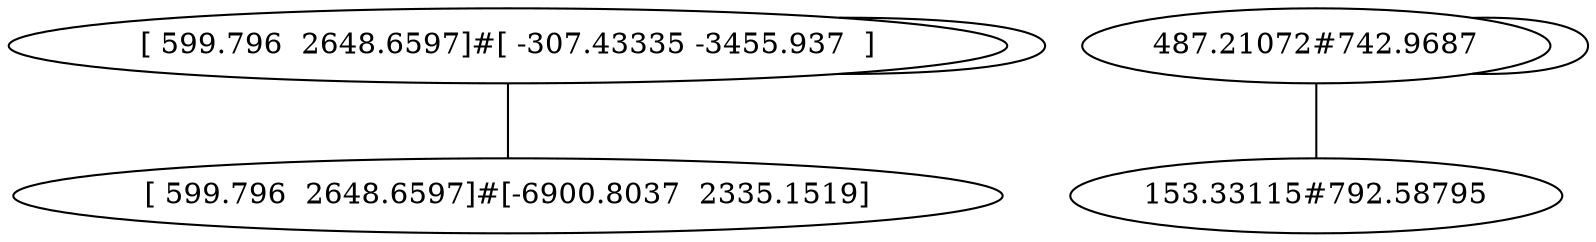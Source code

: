 graph  {
"[ 599.796  2648.6597]#[ -307.43335 -3455.937  ]";
"[ 599.796  2648.6597]#[-6900.8037  2335.1519]";
"487.21072#742.9687";
"153.33115#792.58795";
"[ 599.796  2648.6597]#[ -307.43335 -3455.937  ]" -- "[ 599.796  2648.6597]#[ -307.43335 -3455.937  ]";
"[ 599.796  2648.6597]#[ -307.43335 -3455.937  ]" -- "[ 599.796  2648.6597]#[-6900.8037  2335.1519]";
"487.21072#742.9687" -- "487.21072#742.9687";
"487.21072#742.9687" -- "153.33115#792.58795";
}
